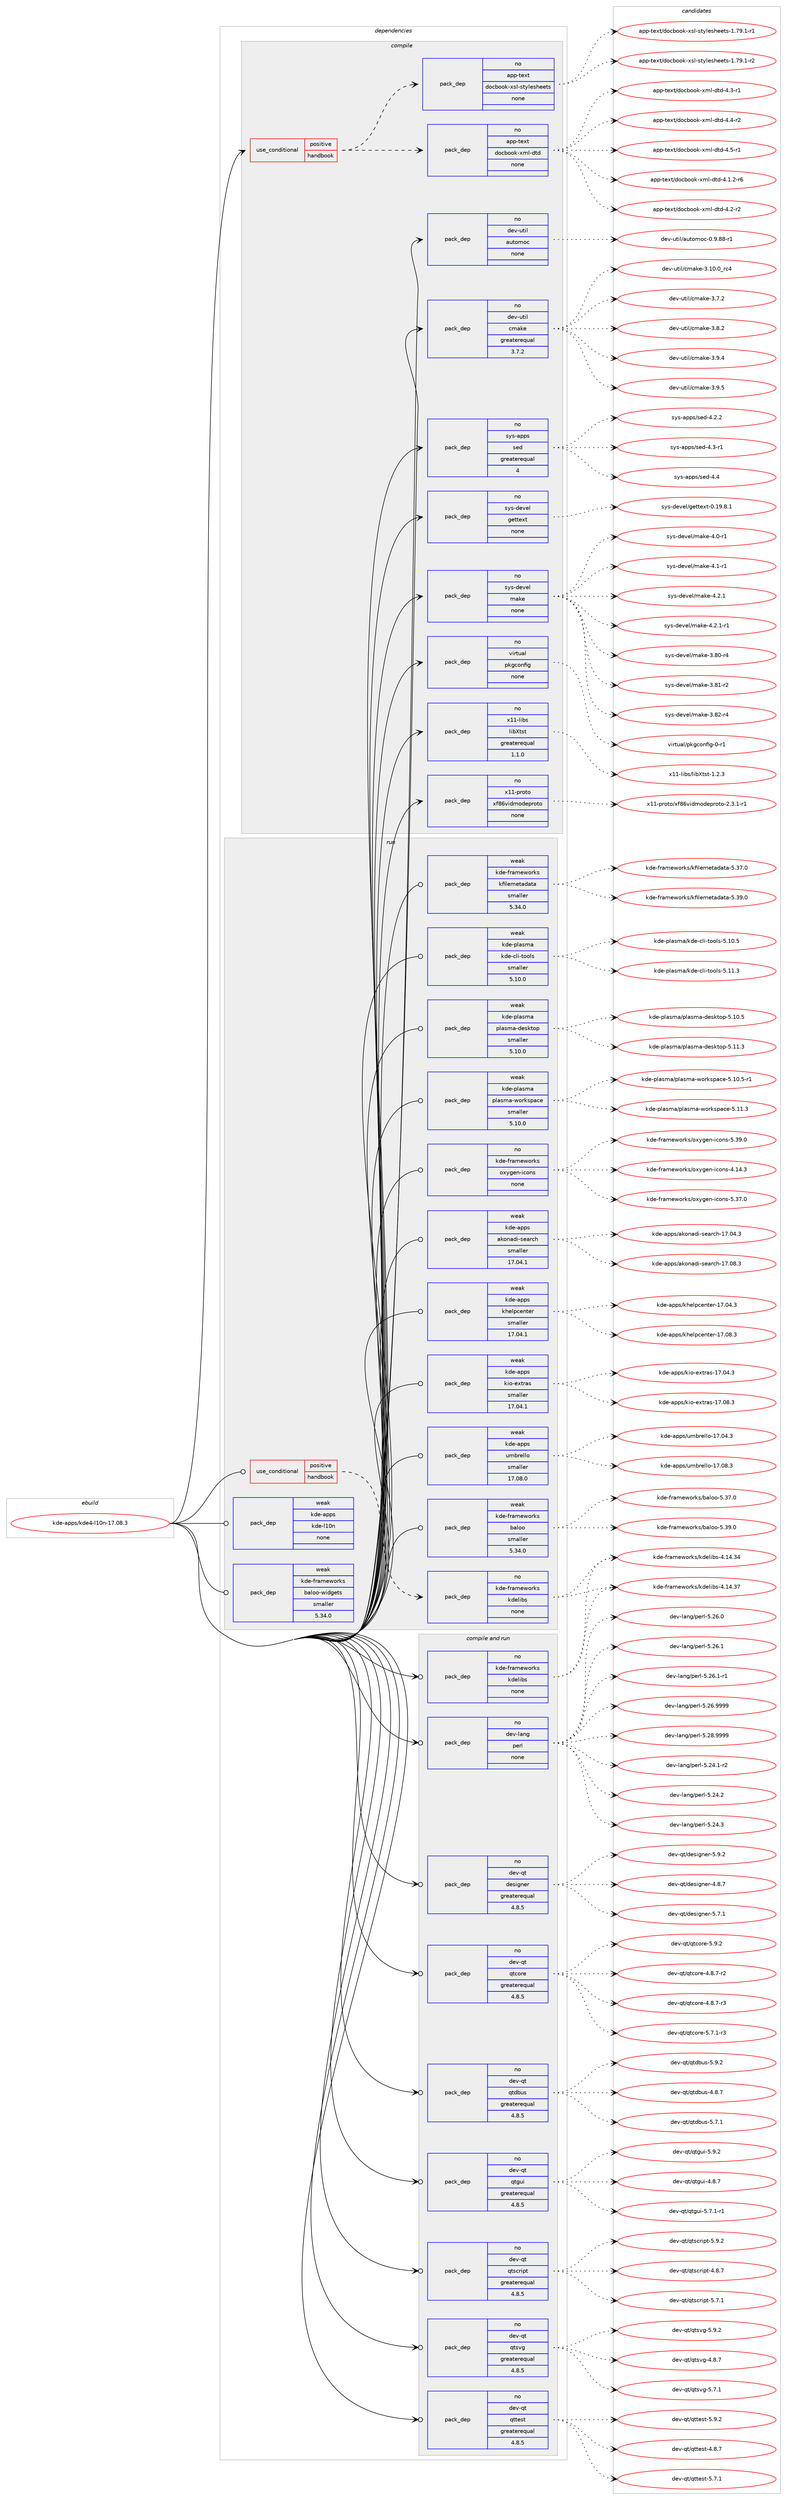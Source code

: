 digraph prolog {

# *************
# Graph options
# *************

newrank=true;
concentrate=true;
compound=true;
graph [rankdir=LR,fontname=Helvetica,fontsize=10,ranksep=1.5];#, ranksep=2.5, nodesep=0.2];
edge  [arrowhead=vee];
node  [fontname=Helvetica,fontsize=10];

# **********
# The ebuild
# **********

subgraph cluster_leftcol {
color=gray;
rank=same;
label=<<i>ebuild</i>>;
id [label="kde-apps/kde4-l10n-17.08.3", color=red, width=4, href="../kde-apps/kde4-l10n-17.08.3.svg"];
}

# ****************
# The dependencies
# ****************

subgraph cluster_midcol {
color=gray;
label=<<i>dependencies</i>>;
subgraph cluster_compile {
fillcolor="#eeeeee";
style=filled;
label=<<i>compile</i>>;
subgraph cond82636 {
dependency317934 [label=<<TABLE BORDER="0" CELLBORDER="1" CELLSPACING="0" CELLPADDING="4"><TR><TD ROWSPAN="3" CELLPADDING="10">use_conditional</TD></TR><TR><TD>positive</TD></TR><TR><TD>handbook</TD></TR></TABLE>>, shape=none, color=red];
subgraph pack230305 {
dependency317935 [label=<<TABLE BORDER="0" CELLBORDER="1" CELLSPACING="0" CELLPADDING="4" WIDTH="220"><TR><TD ROWSPAN="6" CELLPADDING="30">pack_dep</TD></TR><TR><TD WIDTH="110">no</TD></TR><TR><TD>app-text</TD></TR><TR><TD>docbook-xml-dtd</TD></TR><TR><TD>none</TD></TR><TR><TD></TD></TR></TABLE>>, shape=none, color=blue];
}
dependency317934:e -> dependency317935:w [weight=20,style="dashed",arrowhead="vee"];
subgraph pack230306 {
dependency317936 [label=<<TABLE BORDER="0" CELLBORDER="1" CELLSPACING="0" CELLPADDING="4" WIDTH="220"><TR><TD ROWSPAN="6" CELLPADDING="30">pack_dep</TD></TR><TR><TD WIDTH="110">no</TD></TR><TR><TD>app-text</TD></TR><TR><TD>docbook-xsl-stylesheets</TD></TR><TR><TD>none</TD></TR><TR><TD></TD></TR></TABLE>>, shape=none, color=blue];
}
dependency317934:e -> dependency317936:w [weight=20,style="dashed",arrowhead="vee"];
}
id:e -> dependency317934:w [weight=20,style="solid",arrowhead="vee"];
subgraph pack230307 {
dependency317937 [label=<<TABLE BORDER="0" CELLBORDER="1" CELLSPACING="0" CELLPADDING="4" WIDTH="220"><TR><TD ROWSPAN="6" CELLPADDING="30">pack_dep</TD></TR><TR><TD WIDTH="110">no</TD></TR><TR><TD>dev-util</TD></TR><TR><TD>automoc</TD></TR><TR><TD>none</TD></TR><TR><TD></TD></TR></TABLE>>, shape=none, color=blue];
}
id:e -> dependency317937:w [weight=20,style="solid",arrowhead="vee"];
subgraph pack230308 {
dependency317938 [label=<<TABLE BORDER="0" CELLBORDER="1" CELLSPACING="0" CELLPADDING="4" WIDTH="220"><TR><TD ROWSPAN="6" CELLPADDING="30">pack_dep</TD></TR><TR><TD WIDTH="110">no</TD></TR><TR><TD>dev-util</TD></TR><TR><TD>cmake</TD></TR><TR><TD>greaterequal</TD></TR><TR><TD>3.7.2</TD></TR></TABLE>>, shape=none, color=blue];
}
id:e -> dependency317938:w [weight=20,style="solid",arrowhead="vee"];
subgraph pack230309 {
dependency317939 [label=<<TABLE BORDER="0" CELLBORDER="1" CELLSPACING="0" CELLPADDING="4" WIDTH="220"><TR><TD ROWSPAN="6" CELLPADDING="30">pack_dep</TD></TR><TR><TD WIDTH="110">no</TD></TR><TR><TD>sys-apps</TD></TR><TR><TD>sed</TD></TR><TR><TD>greaterequal</TD></TR><TR><TD>4</TD></TR></TABLE>>, shape=none, color=blue];
}
id:e -> dependency317939:w [weight=20,style="solid",arrowhead="vee"];
subgraph pack230310 {
dependency317940 [label=<<TABLE BORDER="0" CELLBORDER="1" CELLSPACING="0" CELLPADDING="4" WIDTH="220"><TR><TD ROWSPAN="6" CELLPADDING="30">pack_dep</TD></TR><TR><TD WIDTH="110">no</TD></TR><TR><TD>sys-devel</TD></TR><TR><TD>gettext</TD></TR><TR><TD>none</TD></TR><TR><TD></TD></TR></TABLE>>, shape=none, color=blue];
}
id:e -> dependency317940:w [weight=20,style="solid",arrowhead="vee"];
subgraph pack230311 {
dependency317941 [label=<<TABLE BORDER="0" CELLBORDER="1" CELLSPACING="0" CELLPADDING="4" WIDTH="220"><TR><TD ROWSPAN="6" CELLPADDING="30">pack_dep</TD></TR><TR><TD WIDTH="110">no</TD></TR><TR><TD>sys-devel</TD></TR><TR><TD>make</TD></TR><TR><TD>none</TD></TR><TR><TD></TD></TR></TABLE>>, shape=none, color=blue];
}
id:e -> dependency317941:w [weight=20,style="solid",arrowhead="vee"];
subgraph pack230312 {
dependency317942 [label=<<TABLE BORDER="0" CELLBORDER="1" CELLSPACING="0" CELLPADDING="4" WIDTH="220"><TR><TD ROWSPAN="6" CELLPADDING="30">pack_dep</TD></TR><TR><TD WIDTH="110">no</TD></TR><TR><TD>virtual</TD></TR><TR><TD>pkgconfig</TD></TR><TR><TD>none</TD></TR><TR><TD></TD></TR></TABLE>>, shape=none, color=blue];
}
id:e -> dependency317942:w [weight=20,style="solid",arrowhead="vee"];
subgraph pack230313 {
dependency317943 [label=<<TABLE BORDER="0" CELLBORDER="1" CELLSPACING="0" CELLPADDING="4" WIDTH="220"><TR><TD ROWSPAN="6" CELLPADDING="30">pack_dep</TD></TR><TR><TD WIDTH="110">no</TD></TR><TR><TD>x11-libs</TD></TR><TR><TD>libXtst</TD></TR><TR><TD>greaterequal</TD></TR><TR><TD>1.1.0</TD></TR></TABLE>>, shape=none, color=blue];
}
id:e -> dependency317943:w [weight=20,style="solid",arrowhead="vee"];
subgraph pack230314 {
dependency317944 [label=<<TABLE BORDER="0" CELLBORDER="1" CELLSPACING="0" CELLPADDING="4" WIDTH="220"><TR><TD ROWSPAN="6" CELLPADDING="30">pack_dep</TD></TR><TR><TD WIDTH="110">no</TD></TR><TR><TD>x11-proto</TD></TR><TR><TD>xf86vidmodeproto</TD></TR><TR><TD>none</TD></TR><TR><TD></TD></TR></TABLE>>, shape=none, color=blue];
}
id:e -> dependency317944:w [weight=20,style="solid",arrowhead="vee"];
}
subgraph cluster_compileandrun {
fillcolor="#eeeeee";
style=filled;
label=<<i>compile and run</i>>;
subgraph pack230315 {
dependency317945 [label=<<TABLE BORDER="0" CELLBORDER="1" CELLSPACING="0" CELLPADDING="4" WIDTH="220"><TR><TD ROWSPAN="6" CELLPADDING="30">pack_dep</TD></TR><TR><TD WIDTH="110">no</TD></TR><TR><TD>dev-lang</TD></TR><TR><TD>perl</TD></TR><TR><TD>none</TD></TR><TR><TD></TD></TR></TABLE>>, shape=none, color=blue];
}
id:e -> dependency317945:w [weight=20,style="solid",arrowhead="odotvee"];
subgraph pack230316 {
dependency317946 [label=<<TABLE BORDER="0" CELLBORDER="1" CELLSPACING="0" CELLPADDING="4" WIDTH="220"><TR><TD ROWSPAN="6" CELLPADDING="30">pack_dep</TD></TR><TR><TD WIDTH="110">no</TD></TR><TR><TD>dev-qt</TD></TR><TR><TD>designer</TD></TR><TR><TD>greaterequal</TD></TR><TR><TD>4.8.5</TD></TR></TABLE>>, shape=none, color=blue];
}
id:e -> dependency317946:w [weight=20,style="solid",arrowhead="odotvee"];
subgraph pack230317 {
dependency317947 [label=<<TABLE BORDER="0" CELLBORDER="1" CELLSPACING="0" CELLPADDING="4" WIDTH="220"><TR><TD ROWSPAN="6" CELLPADDING="30">pack_dep</TD></TR><TR><TD WIDTH="110">no</TD></TR><TR><TD>dev-qt</TD></TR><TR><TD>qtcore</TD></TR><TR><TD>greaterequal</TD></TR><TR><TD>4.8.5</TD></TR></TABLE>>, shape=none, color=blue];
}
id:e -> dependency317947:w [weight=20,style="solid",arrowhead="odotvee"];
subgraph pack230318 {
dependency317948 [label=<<TABLE BORDER="0" CELLBORDER="1" CELLSPACING="0" CELLPADDING="4" WIDTH="220"><TR><TD ROWSPAN="6" CELLPADDING="30">pack_dep</TD></TR><TR><TD WIDTH="110">no</TD></TR><TR><TD>dev-qt</TD></TR><TR><TD>qtdbus</TD></TR><TR><TD>greaterequal</TD></TR><TR><TD>4.8.5</TD></TR></TABLE>>, shape=none, color=blue];
}
id:e -> dependency317948:w [weight=20,style="solid",arrowhead="odotvee"];
subgraph pack230319 {
dependency317949 [label=<<TABLE BORDER="0" CELLBORDER="1" CELLSPACING="0" CELLPADDING="4" WIDTH="220"><TR><TD ROWSPAN="6" CELLPADDING="30">pack_dep</TD></TR><TR><TD WIDTH="110">no</TD></TR><TR><TD>dev-qt</TD></TR><TR><TD>qtgui</TD></TR><TR><TD>greaterequal</TD></TR><TR><TD>4.8.5</TD></TR></TABLE>>, shape=none, color=blue];
}
id:e -> dependency317949:w [weight=20,style="solid",arrowhead="odotvee"];
subgraph pack230320 {
dependency317950 [label=<<TABLE BORDER="0" CELLBORDER="1" CELLSPACING="0" CELLPADDING="4" WIDTH="220"><TR><TD ROWSPAN="6" CELLPADDING="30">pack_dep</TD></TR><TR><TD WIDTH="110">no</TD></TR><TR><TD>dev-qt</TD></TR><TR><TD>qtscript</TD></TR><TR><TD>greaterequal</TD></TR><TR><TD>4.8.5</TD></TR></TABLE>>, shape=none, color=blue];
}
id:e -> dependency317950:w [weight=20,style="solid",arrowhead="odotvee"];
subgraph pack230321 {
dependency317951 [label=<<TABLE BORDER="0" CELLBORDER="1" CELLSPACING="0" CELLPADDING="4" WIDTH="220"><TR><TD ROWSPAN="6" CELLPADDING="30">pack_dep</TD></TR><TR><TD WIDTH="110">no</TD></TR><TR><TD>dev-qt</TD></TR><TR><TD>qtsvg</TD></TR><TR><TD>greaterequal</TD></TR><TR><TD>4.8.5</TD></TR></TABLE>>, shape=none, color=blue];
}
id:e -> dependency317951:w [weight=20,style="solid",arrowhead="odotvee"];
subgraph pack230322 {
dependency317952 [label=<<TABLE BORDER="0" CELLBORDER="1" CELLSPACING="0" CELLPADDING="4" WIDTH="220"><TR><TD ROWSPAN="6" CELLPADDING="30">pack_dep</TD></TR><TR><TD WIDTH="110">no</TD></TR><TR><TD>dev-qt</TD></TR><TR><TD>qttest</TD></TR><TR><TD>greaterequal</TD></TR><TR><TD>4.8.5</TD></TR></TABLE>>, shape=none, color=blue];
}
id:e -> dependency317952:w [weight=20,style="solid",arrowhead="odotvee"];
subgraph pack230323 {
dependency317953 [label=<<TABLE BORDER="0" CELLBORDER="1" CELLSPACING="0" CELLPADDING="4" WIDTH="220"><TR><TD ROWSPAN="6" CELLPADDING="30">pack_dep</TD></TR><TR><TD WIDTH="110">no</TD></TR><TR><TD>kde-frameworks</TD></TR><TR><TD>kdelibs</TD></TR><TR><TD>none</TD></TR><TR><TD></TD></TR></TABLE>>, shape=none, color=blue];
}
id:e -> dependency317953:w [weight=20,style="solid",arrowhead="odotvee"];
}
subgraph cluster_run {
fillcolor="#eeeeee";
style=filled;
label=<<i>run</i>>;
subgraph cond82637 {
dependency317954 [label=<<TABLE BORDER="0" CELLBORDER="1" CELLSPACING="0" CELLPADDING="4"><TR><TD ROWSPAN="3" CELLPADDING="10">use_conditional</TD></TR><TR><TD>positive</TD></TR><TR><TD>handbook</TD></TR></TABLE>>, shape=none, color=red];
subgraph pack230324 {
dependency317955 [label=<<TABLE BORDER="0" CELLBORDER="1" CELLSPACING="0" CELLPADDING="4" WIDTH="220"><TR><TD ROWSPAN="6" CELLPADDING="30">pack_dep</TD></TR><TR><TD WIDTH="110">no</TD></TR><TR><TD>kde-frameworks</TD></TR><TR><TD>kdelibs</TD></TR><TR><TD>none</TD></TR><TR><TD></TD></TR></TABLE>>, shape=none, color=blue];
}
dependency317954:e -> dependency317955:w [weight=20,style="dashed",arrowhead="vee"];
}
id:e -> dependency317954:w [weight=20,style="solid",arrowhead="odot"];
subgraph pack230325 {
dependency317956 [label=<<TABLE BORDER="0" CELLBORDER="1" CELLSPACING="0" CELLPADDING="4" WIDTH="220"><TR><TD ROWSPAN="6" CELLPADDING="30">pack_dep</TD></TR><TR><TD WIDTH="110">no</TD></TR><TR><TD>kde-frameworks</TD></TR><TR><TD>oxygen-icons</TD></TR><TR><TD>none</TD></TR><TR><TD></TD></TR></TABLE>>, shape=none, color=blue];
}
id:e -> dependency317956:w [weight=20,style="solid",arrowhead="odot"];
subgraph pack230326 {
dependency317957 [label=<<TABLE BORDER="0" CELLBORDER="1" CELLSPACING="0" CELLPADDING="4" WIDTH="220"><TR><TD ROWSPAN="6" CELLPADDING="30">pack_dep</TD></TR><TR><TD WIDTH="110">weak</TD></TR><TR><TD>kde-apps</TD></TR><TR><TD>akonadi-search</TD></TR><TR><TD>smaller</TD></TR><TR><TD>17.04.1</TD></TR></TABLE>>, shape=none, color=blue];
}
id:e -> dependency317957:w [weight=20,style="solid",arrowhead="odot"];
subgraph pack230327 {
dependency317958 [label=<<TABLE BORDER="0" CELLBORDER="1" CELLSPACING="0" CELLPADDING="4" WIDTH="220"><TR><TD ROWSPAN="6" CELLPADDING="30">pack_dep</TD></TR><TR><TD WIDTH="110">weak</TD></TR><TR><TD>kde-apps</TD></TR><TR><TD>kde-l10n</TD></TR><TR><TD>none</TD></TR><TR><TD></TD></TR></TABLE>>, shape=none, color=blue];
}
id:e -> dependency317958:w [weight=20,style="solid",arrowhead="odot"];
subgraph pack230328 {
dependency317959 [label=<<TABLE BORDER="0" CELLBORDER="1" CELLSPACING="0" CELLPADDING="4" WIDTH="220"><TR><TD ROWSPAN="6" CELLPADDING="30">pack_dep</TD></TR><TR><TD WIDTH="110">weak</TD></TR><TR><TD>kde-apps</TD></TR><TR><TD>khelpcenter</TD></TR><TR><TD>smaller</TD></TR><TR><TD>17.04.1</TD></TR></TABLE>>, shape=none, color=blue];
}
id:e -> dependency317959:w [weight=20,style="solid",arrowhead="odot"];
subgraph pack230329 {
dependency317960 [label=<<TABLE BORDER="0" CELLBORDER="1" CELLSPACING="0" CELLPADDING="4" WIDTH="220"><TR><TD ROWSPAN="6" CELLPADDING="30">pack_dep</TD></TR><TR><TD WIDTH="110">weak</TD></TR><TR><TD>kde-apps</TD></TR><TR><TD>kio-extras</TD></TR><TR><TD>smaller</TD></TR><TR><TD>17.04.1</TD></TR></TABLE>>, shape=none, color=blue];
}
id:e -> dependency317960:w [weight=20,style="solid",arrowhead="odot"];
subgraph pack230330 {
dependency317961 [label=<<TABLE BORDER="0" CELLBORDER="1" CELLSPACING="0" CELLPADDING="4" WIDTH="220"><TR><TD ROWSPAN="6" CELLPADDING="30">pack_dep</TD></TR><TR><TD WIDTH="110">weak</TD></TR><TR><TD>kde-apps</TD></TR><TR><TD>umbrello</TD></TR><TR><TD>smaller</TD></TR><TR><TD>17.08.0</TD></TR></TABLE>>, shape=none, color=blue];
}
id:e -> dependency317961:w [weight=20,style="solid",arrowhead="odot"];
subgraph pack230331 {
dependency317962 [label=<<TABLE BORDER="0" CELLBORDER="1" CELLSPACING="0" CELLPADDING="4" WIDTH="220"><TR><TD ROWSPAN="6" CELLPADDING="30">pack_dep</TD></TR><TR><TD WIDTH="110">weak</TD></TR><TR><TD>kde-frameworks</TD></TR><TR><TD>baloo</TD></TR><TR><TD>smaller</TD></TR><TR><TD>5.34.0</TD></TR></TABLE>>, shape=none, color=blue];
}
id:e -> dependency317962:w [weight=20,style="solid",arrowhead="odot"];
subgraph pack230332 {
dependency317963 [label=<<TABLE BORDER="0" CELLBORDER="1" CELLSPACING="0" CELLPADDING="4" WIDTH="220"><TR><TD ROWSPAN="6" CELLPADDING="30">pack_dep</TD></TR><TR><TD WIDTH="110">weak</TD></TR><TR><TD>kde-frameworks</TD></TR><TR><TD>baloo-widgets</TD></TR><TR><TD>smaller</TD></TR><TR><TD>5.34.0</TD></TR></TABLE>>, shape=none, color=blue];
}
id:e -> dependency317963:w [weight=20,style="solid",arrowhead="odot"];
subgraph pack230333 {
dependency317964 [label=<<TABLE BORDER="0" CELLBORDER="1" CELLSPACING="0" CELLPADDING="4" WIDTH="220"><TR><TD ROWSPAN="6" CELLPADDING="30">pack_dep</TD></TR><TR><TD WIDTH="110">weak</TD></TR><TR><TD>kde-frameworks</TD></TR><TR><TD>kfilemetadata</TD></TR><TR><TD>smaller</TD></TR><TR><TD>5.34.0</TD></TR></TABLE>>, shape=none, color=blue];
}
id:e -> dependency317964:w [weight=20,style="solid",arrowhead="odot"];
subgraph pack230334 {
dependency317965 [label=<<TABLE BORDER="0" CELLBORDER="1" CELLSPACING="0" CELLPADDING="4" WIDTH="220"><TR><TD ROWSPAN="6" CELLPADDING="30">pack_dep</TD></TR><TR><TD WIDTH="110">weak</TD></TR><TR><TD>kde-plasma</TD></TR><TR><TD>kde-cli-tools</TD></TR><TR><TD>smaller</TD></TR><TR><TD>5.10.0</TD></TR></TABLE>>, shape=none, color=blue];
}
id:e -> dependency317965:w [weight=20,style="solid",arrowhead="odot"];
subgraph pack230335 {
dependency317966 [label=<<TABLE BORDER="0" CELLBORDER="1" CELLSPACING="0" CELLPADDING="4" WIDTH="220"><TR><TD ROWSPAN="6" CELLPADDING="30">pack_dep</TD></TR><TR><TD WIDTH="110">weak</TD></TR><TR><TD>kde-plasma</TD></TR><TR><TD>plasma-desktop</TD></TR><TR><TD>smaller</TD></TR><TR><TD>5.10.0</TD></TR></TABLE>>, shape=none, color=blue];
}
id:e -> dependency317966:w [weight=20,style="solid",arrowhead="odot"];
subgraph pack230336 {
dependency317967 [label=<<TABLE BORDER="0" CELLBORDER="1" CELLSPACING="0" CELLPADDING="4" WIDTH="220"><TR><TD ROWSPAN="6" CELLPADDING="30">pack_dep</TD></TR><TR><TD WIDTH="110">weak</TD></TR><TR><TD>kde-plasma</TD></TR><TR><TD>plasma-workspace</TD></TR><TR><TD>smaller</TD></TR><TR><TD>5.10.0</TD></TR></TABLE>>, shape=none, color=blue];
}
id:e -> dependency317967:w [weight=20,style="solid",arrowhead="odot"];
}
}

# **************
# The candidates
# **************

subgraph cluster_choices {
rank=same;
color=gray;
label=<<i>candidates</i>>;

subgraph choice230305 {
color=black;
nodesep=1;
choice971121124511610112011647100111999811111110745120109108451001161004552464946504511454 [label="app-text/docbook-xml-dtd-4.1.2-r6", color=red, width=4,href="../app-text/docbook-xml-dtd-4.1.2-r6.svg"];
choice97112112451161011201164710011199981111111074512010910845100116100455246504511450 [label="app-text/docbook-xml-dtd-4.2-r2", color=red, width=4,href="../app-text/docbook-xml-dtd-4.2-r2.svg"];
choice97112112451161011201164710011199981111111074512010910845100116100455246514511449 [label="app-text/docbook-xml-dtd-4.3-r1", color=red, width=4,href="../app-text/docbook-xml-dtd-4.3-r1.svg"];
choice97112112451161011201164710011199981111111074512010910845100116100455246524511450 [label="app-text/docbook-xml-dtd-4.4-r2", color=red, width=4,href="../app-text/docbook-xml-dtd-4.4-r2.svg"];
choice97112112451161011201164710011199981111111074512010910845100116100455246534511449 [label="app-text/docbook-xml-dtd-4.5-r1", color=red, width=4,href="../app-text/docbook-xml-dtd-4.5-r1.svg"];
dependency317935:e -> choice971121124511610112011647100111999811111110745120109108451001161004552464946504511454:w [style=dotted,weight="100"];
dependency317935:e -> choice97112112451161011201164710011199981111111074512010910845100116100455246504511450:w [style=dotted,weight="100"];
dependency317935:e -> choice97112112451161011201164710011199981111111074512010910845100116100455246514511449:w [style=dotted,weight="100"];
dependency317935:e -> choice97112112451161011201164710011199981111111074512010910845100116100455246524511450:w [style=dotted,weight="100"];
dependency317935:e -> choice97112112451161011201164710011199981111111074512010910845100116100455246534511449:w [style=dotted,weight="100"];
}
subgraph choice230306 {
color=black;
nodesep=1;
choice97112112451161011201164710011199981111111074512011510845115116121108101115104101101116115454946555746494511449 [label="app-text/docbook-xsl-stylesheets-1.79.1-r1", color=red, width=4,href="../app-text/docbook-xsl-stylesheets-1.79.1-r1.svg"];
choice97112112451161011201164710011199981111111074512011510845115116121108101115104101101116115454946555746494511450 [label="app-text/docbook-xsl-stylesheets-1.79.1-r2", color=red, width=4,href="../app-text/docbook-xsl-stylesheets-1.79.1-r2.svg"];
dependency317936:e -> choice97112112451161011201164710011199981111111074512011510845115116121108101115104101101116115454946555746494511449:w [style=dotted,weight="100"];
dependency317936:e -> choice97112112451161011201164710011199981111111074512011510845115116121108101115104101101116115454946555746494511450:w [style=dotted,weight="100"];
}
subgraph choice230307 {
color=black;
nodesep=1;
choice10010111845117116105108479711711611110911199454846574656564511449 [label="dev-util/automoc-0.9.88-r1", color=red, width=4,href="../dev-util/automoc-0.9.88-r1.svg"];
dependency317937:e -> choice10010111845117116105108479711711611110911199454846574656564511449:w [style=dotted,weight="100"];
}
subgraph choice230308 {
color=black;
nodesep=1;
choice1001011184511711610510847991099710710145514649484648951149952 [label="dev-util/cmake-3.10.0_rc4", color=red, width=4,href="../dev-util/cmake-3.10.0_rc4.svg"];
choice10010111845117116105108479910997107101455146554650 [label="dev-util/cmake-3.7.2", color=red, width=4,href="../dev-util/cmake-3.7.2.svg"];
choice10010111845117116105108479910997107101455146564650 [label="dev-util/cmake-3.8.2", color=red, width=4,href="../dev-util/cmake-3.8.2.svg"];
choice10010111845117116105108479910997107101455146574652 [label="dev-util/cmake-3.9.4", color=red, width=4,href="../dev-util/cmake-3.9.4.svg"];
choice10010111845117116105108479910997107101455146574653 [label="dev-util/cmake-3.9.5", color=red, width=4,href="../dev-util/cmake-3.9.5.svg"];
dependency317938:e -> choice1001011184511711610510847991099710710145514649484648951149952:w [style=dotted,weight="100"];
dependency317938:e -> choice10010111845117116105108479910997107101455146554650:w [style=dotted,weight="100"];
dependency317938:e -> choice10010111845117116105108479910997107101455146564650:w [style=dotted,weight="100"];
dependency317938:e -> choice10010111845117116105108479910997107101455146574652:w [style=dotted,weight="100"];
dependency317938:e -> choice10010111845117116105108479910997107101455146574653:w [style=dotted,weight="100"];
}
subgraph choice230309 {
color=black;
nodesep=1;
choice115121115459711211211547115101100455246504650 [label="sys-apps/sed-4.2.2", color=red, width=4,href="../sys-apps/sed-4.2.2.svg"];
choice115121115459711211211547115101100455246514511449 [label="sys-apps/sed-4.3-r1", color=red, width=4,href="../sys-apps/sed-4.3-r1.svg"];
choice11512111545971121121154711510110045524652 [label="sys-apps/sed-4.4", color=red, width=4,href="../sys-apps/sed-4.4.svg"];
dependency317939:e -> choice115121115459711211211547115101100455246504650:w [style=dotted,weight="100"];
dependency317939:e -> choice115121115459711211211547115101100455246514511449:w [style=dotted,weight="100"];
dependency317939:e -> choice11512111545971121121154711510110045524652:w [style=dotted,weight="100"];
}
subgraph choice230310 {
color=black;
nodesep=1;
choice1151211154510010111810110847103101116116101120116454846495746564649 [label="sys-devel/gettext-0.19.8.1", color=red, width=4,href="../sys-devel/gettext-0.19.8.1.svg"];
dependency317940:e -> choice1151211154510010111810110847103101116116101120116454846495746564649:w [style=dotted,weight="100"];
}
subgraph choice230311 {
color=black;
nodesep=1;
choice11512111545100101118101108471099710710145514656484511452 [label="sys-devel/make-3.80-r4", color=red, width=4,href="../sys-devel/make-3.80-r4.svg"];
choice11512111545100101118101108471099710710145514656494511450 [label="sys-devel/make-3.81-r2", color=red, width=4,href="../sys-devel/make-3.81-r2.svg"];
choice11512111545100101118101108471099710710145514656504511452 [label="sys-devel/make-3.82-r4", color=red, width=4,href="../sys-devel/make-3.82-r4.svg"];
choice115121115451001011181011084710997107101455246484511449 [label="sys-devel/make-4.0-r1", color=red, width=4,href="../sys-devel/make-4.0-r1.svg"];
choice115121115451001011181011084710997107101455246494511449 [label="sys-devel/make-4.1-r1", color=red, width=4,href="../sys-devel/make-4.1-r1.svg"];
choice115121115451001011181011084710997107101455246504649 [label="sys-devel/make-4.2.1", color=red, width=4,href="../sys-devel/make-4.2.1.svg"];
choice1151211154510010111810110847109971071014552465046494511449 [label="sys-devel/make-4.2.1-r1", color=red, width=4,href="../sys-devel/make-4.2.1-r1.svg"];
dependency317941:e -> choice11512111545100101118101108471099710710145514656484511452:w [style=dotted,weight="100"];
dependency317941:e -> choice11512111545100101118101108471099710710145514656494511450:w [style=dotted,weight="100"];
dependency317941:e -> choice11512111545100101118101108471099710710145514656504511452:w [style=dotted,weight="100"];
dependency317941:e -> choice115121115451001011181011084710997107101455246484511449:w [style=dotted,weight="100"];
dependency317941:e -> choice115121115451001011181011084710997107101455246494511449:w [style=dotted,weight="100"];
dependency317941:e -> choice115121115451001011181011084710997107101455246504649:w [style=dotted,weight="100"];
dependency317941:e -> choice1151211154510010111810110847109971071014552465046494511449:w [style=dotted,weight="100"];
}
subgraph choice230312 {
color=black;
nodesep=1;
choice11810511411611797108471121071039911111010210510345484511449 [label="virtual/pkgconfig-0-r1", color=red, width=4,href="../virtual/pkgconfig-0-r1.svg"];
dependency317942:e -> choice11810511411611797108471121071039911111010210510345484511449:w [style=dotted,weight="100"];
}
subgraph choice230313 {
color=black;
nodesep=1;
choice12049494510810598115471081059888116115116454946504651 [label="x11-libs/libXtst-1.2.3", color=red, width=4,href="../x11-libs/libXtst-1.2.3.svg"];
dependency317943:e -> choice12049494510810598115471081059888116115116454946504651:w [style=dotted,weight="100"];
}
subgraph choice230314 {
color=black;
nodesep=1;
choice1204949451121141111161114712010256541181051001091111001011121141111161114550465146494511449 [label="x11-proto/xf86vidmodeproto-2.3.1-r1", color=red, width=4,href="../x11-proto/xf86vidmodeproto-2.3.1-r1.svg"];
dependency317944:e -> choice1204949451121141111161114712010256541181051001091111001011121141111161114550465146494511449:w [style=dotted,weight="100"];
}
subgraph choice230315 {
color=black;
nodesep=1;
choice100101118451089711010347112101114108455346505246494511450 [label="dev-lang/perl-5.24.1-r2", color=red, width=4,href="../dev-lang/perl-5.24.1-r2.svg"];
choice10010111845108971101034711210111410845534650524650 [label="dev-lang/perl-5.24.2", color=red, width=4,href="../dev-lang/perl-5.24.2.svg"];
choice10010111845108971101034711210111410845534650524651 [label="dev-lang/perl-5.24.3", color=red, width=4,href="../dev-lang/perl-5.24.3.svg"];
choice10010111845108971101034711210111410845534650544648 [label="dev-lang/perl-5.26.0", color=red, width=4,href="../dev-lang/perl-5.26.0.svg"];
choice10010111845108971101034711210111410845534650544649 [label="dev-lang/perl-5.26.1", color=red, width=4,href="../dev-lang/perl-5.26.1.svg"];
choice100101118451089711010347112101114108455346505446494511449 [label="dev-lang/perl-5.26.1-r1", color=red, width=4,href="../dev-lang/perl-5.26.1-r1.svg"];
choice10010111845108971101034711210111410845534650544657575757 [label="dev-lang/perl-5.26.9999", color=red, width=4,href="../dev-lang/perl-5.26.9999.svg"];
choice10010111845108971101034711210111410845534650564657575757 [label="dev-lang/perl-5.28.9999", color=red, width=4,href="../dev-lang/perl-5.28.9999.svg"];
dependency317945:e -> choice100101118451089711010347112101114108455346505246494511450:w [style=dotted,weight="100"];
dependency317945:e -> choice10010111845108971101034711210111410845534650524650:w [style=dotted,weight="100"];
dependency317945:e -> choice10010111845108971101034711210111410845534650524651:w [style=dotted,weight="100"];
dependency317945:e -> choice10010111845108971101034711210111410845534650544648:w [style=dotted,weight="100"];
dependency317945:e -> choice10010111845108971101034711210111410845534650544649:w [style=dotted,weight="100"];
dependency317945:e -> choice100101118451089711010347112101114108455346505446494511449:w [style=dotted,weight="100"];
dependency317945:e -> choice10010111845108971101034711210111410845534650544657575757:w [style=dotted,weight="100"];
dependency317945:e -> choice10010111845108971101034711210111410845534650564657575757:w [style=dotted,weight="100"];
}
subgraph choice230316 {
color=black;
nodesep=1;
choice1001011184511311647100101115105103110101114455246564655 [label="dev-qt/designer-4.8.7", color=red, width=4,href="../dev-qt/designer-4.8.7.svg"];
choice1001011184511311647100101115105103110101114455346554649 [label="dev-qt/designer-5.7.1", color=red, width=4,href="../dev-qt/designer-5.7.1.svg"];
choice1001011184511311647100101115105103110101114455346574650 [label="dev-qt/designer-5.9.2", color=red, width=4,href="../dev-qt/designer-5.9.2.svg"];
dependency317946:e -> choice1001011184511311647100101115105103110101114455246564655:w [style=dotted,weight="100"];
dependency317946:e -> choice1001011184511311647100101115105103110101114455346554649:w [style=dotted,weight="100"];
dependency317946:e -> choice1001011184511311647100101115105103110101114455346574650:w [style=dotted,weight="100"];
}
subgraph choice230317 {
color=black;
nodesep=1;
choice1001011184511311647113116991111141014552465646554511450 [label="dev-qt/qtcore-4.8.7-r2", color=red, width=4,href="../dev-qt/qtcore-4.8.7-r2.svg"];
choice1001011184511311647113116991111141014552465646554511451 [label="dev-qt/qtcore-4.8.7-r3", color=red, width=4,href="../dev-qt/qtcore-4.8.7-r3.svg"];
choice1001011184511311647113116991111141014553465546494511451 [label="dev-qt/qtcore-5.7.1-r3", color=red, width=4,href="../dev-qt/qtcore-5.7.1-r3.svg"];
choice100101118451131164711311699111114101455346574650 [label="dev-qt/qtcore-5.9.2", color=red, width=4,href="../dev-qt/qtcore-5.9.2.svg"];
dependency317947:e -> choice1001011184511311647113116991111141014552465646554511450:w [style=dotted,weight="100"];
dependency317947:e -> choice1001011184511311647113116991111141014552465646554511451:w [style=dotted,weight="100"];
dependency317947:e -> choice1001011184511311647113116991111141014553465546494511451:w [style=dotted,weight="100"];
dependency317947:e -> choice100101118451131164711311699111114101455346574650:w [style=dotted,weight="100"];
}
subgraph choice230318 {
color=black;
nodesep=1;
choice100101118451131164711311610098117115455246564655 [label="dev-qt/qtdbus-4.8.7", color=red, width=4,href="../dev-qt/qtdbus-4.8.7.svg"];
choice100101118451131164711311610098117115455346554649 [label="dev-qt/qtdbus-5.7.1", color=red, width=4,href="../dev-qt/qtdbus-5.7.1.svg"];
choice100101118451131164711311610098117115455346574650 [label="dev-qt/qtdbus-5.9.2", color=red, width=4,href="../dev-qt/qtdbus-5.9.2.svg"];
dependency317948:e -> choice100101118451131164711311610098117115455246564655:w [style=dotted,weight="100"];
dependency317948:e -> choice100101118451131164711311610098117115455346554649:w [style=dotted,weight="100"];
dependency317948:e -> choice100101118451131164711311610098117115455346574650:w [style=dotted,weight="100"];
}
subgraph choice230319 {
color=black;
nodesep=1;
choice1001011184511311647113116103117105455246564655 [label="dev-qt/qtgui-4.8.7", color=red, width=4,href="../dev-qt/qtgui-4.8.7.svg"];
choice10010111845113116471131161031171054553465546494511449 [label="dev-qt/qtgui-5.7.1-r1", color=red, width=4,href="../dev-qt/qtgui-5.7.1-r1.svg"];
choice1001011184511311647113116103117105455346574650 [label="dev-qt/qtgui-5.9.2", color=red, width=4,href="../dev-qt/qtgui-5.9.2.svg"];
dependency317949:e -> choice1001011184511311647113116103117105455246564655:w [style=dotted,weight="100"];
dependency317949:e -> choice10010111845113116471131161031171054553465546494511449:w [style=dotted,weight="100"];
dependency317949:e -> choice1001011184511311647113116103117105455346574650:w [style=dotted,weight="100"];
}
subgraph choice230320 {
color=black;
nodesep=1;
choice100101118451131164711311611599114105112116455246564655 [label="dev-qt/qtscript-4.8.7", color=red, width=4,href="../dev-qt/qtscript-4.8.7.svg"];
choice100101118451131164711311611599114105112116455346554649 [label="dev-qt/qtscript-5.7.1", color=red, width=4,href="../dev-qt/qtscript-5.7.1.svg"];
choice100101118451131164711311611599114105112116455346574650 [label="dev-qt/qtscript-5.9.2", color=red, width=4,href="../dev-qt/qtscript-5.9.2.svg"];
dependency317950:e -> choice100101118451131164711311611599114105112116455246564655:w [style=dotted,weight="100"];
dependency317950:e -> choice100101118451131164711311611599114105112116455346554649:w [style=dotted,weight="100"];
dependency317950:e -> choice100101118451131164711311611599114105112116455346574650:w [style=dotted,weight="100"];
}
subgraph choice230321 {
color=black;
nodesep=1;
choice1001011184511311647113116115118103455246564655 [label="dev-qt/qtsvg-4.8.7", color=red, width=4,href="../dev-qt/qtsvg-4.8.7.svg"];
choice1001011184511311647113116115118103455346554649 [label="dev-qt/qtsvg-5.7.1", color=red, width=4,href="../dev-qt/qtsvg-5.7.1.svg"];
choice1001011184511311647113116115118103455346574650 [label="dev-qt/qtsvg-5.9.2", color=red, width=4,href="../dev-qt/qtsvg-5.9.2.svg"];
dependency317951:e -> choice1001011184511311647113116115118103455246564655:w [style=dotted,weight="100"];
dependency317951:e -> choice1001011184511311647113116115118103455346554649:w [style=dotted,weight="100"];
dependency317951:e -> choice1001011184511311647113116115118103455346574650:w [style=dotted,weight="100"];
}
subgraph choice230322 {
color=black;
nodesep=1;
choice1001011184511311647113116116101115116455246564655 [label="dev-qt/qttest-4.8.7", color=red, width=4,href="../dev-qt/qttest-4.8.7.svg"];
choice1001011184511311647113116116101115116455346554649 [label="dev-qt/qttest-5.7.1", color=red, width=4,href="../dev-qt/qttest-5.7.1.svg"];
choice1001011184511311647113116116101115116455346574650 [label="dev-qt/qttest-5.9.2", color=red, width=4,href="../dev-qt/qttest-5.9.2.svg"];
dependency317952:e -> choice1001011184511311647113116116101115116455246564655:w [style=dotted,weight="100"];
dependency317952:e -> choice1001011184511311647113116116101115116455346554649:w [style=dotted,weight="100"];
dependency317952:e -> choice1001011184511311647113116116101115116455346574650:w [style=dotted,weight="100"];
}
subgraph choice230323 {
color=black;
nodesep=1;
choice107100101451021149710910111911111410711547107100101108105981154552464952465152 [label="kde-frameworks/kdelibs-4.14.34", color=red, width=4,href="../kde-frameworks/kdelibs-4.14.34.svg"];
choice107100101451021149710910111911111410711547107100101108105981154552464952465155 [label="kde-frameworks/kdelibs-4.14.37", color=red, width=4,href="../kde-frameworks/kdelibs-4.14.37.svg"];
dependency317953:e -> choice107100101451021149710910111911111410711547107100101108105981154552464952465152:w [style=dotted,weight="100"];
dependency317953:e -> choice107100101451021149710910111911111410711547107100101108105981154552464952465155:w [style=dotted,weight="100"];
}
subgraph choice230324 {
color=black;
nodesep=1;
choice107100101451021149710910111911111410711547107100101108105981154552464952465152 [label="kde-frameworks/kdelibs-4.14.34", color=red, width=4,href="../kde-frameworks/kdelibs-4.14.34.svg"];
choice107100101451021149710910111911111410711547107100101108105981154552464952465155 [label="kde-frameworks/kdelibs-4.14.37", color=red, width=4,href="../kde-frameworks/kdelibs-4.14.37.svg"];
dependency317955:e -> choice107100101451021149710910111911111410711547107100101108105981154552464952465152:w [style=dotted,weight="100"];
dependency317955:e -> choice107100101451021149710910111911111410711547107100101108105981154552464952465155:w [style=dotted,weight="100"];
}
subgraph choice230325 {
color=black;
nodesep=1;
choice107100101451021149710910111911111410711547111120121103101110451059911111011545524649524651 [label="kde-frameworks/oxygen-icons-4.14.3", color=red, width=4,href="../kde-frameworks/oxygen-icons-4.14.3.svg"];
choice107100101451021149710910111911111410711547111120121103101110451059911111011545534651554648 [label="kde-frameworks/oxygen-icons-5.37.0", color=red, width=4,href="../kde-frameworks/oxygen-icons-5.37.0.svg"];
choice107100101451021149710910111911111410711547111120121103101110451059911111011545534651574648 [label="kde-frameworks/oxygen-icons-5.39.0", color=red, width=4,href="../kde-frameworks/oxygen-icons-5.39.0.svg"];
dependency317956:e -> choice107100101451021149710910111911111410711547111120121103101110451059911111011545524649524651:w [style=dotted,weight="100"];
dependency317956:e -> choice107100101451021149710910111911111410711547111120121103101110451059911111011545534651554648:w [style=dotted,weight="100"];
dependency317956:e -> choice107100101451021149710910111911111410711547111120121103101110451059911111011545534651574648:w [style=dotted,weight="100"];
}
subgraph choice230326 {
color=black;
nodesep=1;
choice10710010145971121121154797107111110971001054511510197114991044549554648524651 [label="kde-apps/akonadi-search-17.04.3", color=red, width=4,href="../kde-apps/akonadi-search-17.04.3.svg"];
choice10710010145971121121154797107111110971001054511510197114991044549554648564651 [label="kde-apps/akonadi-search-17.08.3", color=red, width=4,href="../kde-apps/akonadi-search-17.08.3.svg"];
dependency317957:e -> choice10710010145971121121154797107111110971001054511510197114991044549554648524651:w [style=dotted,weight="100"];
dependency317957:e -> choice10710010145971121121154797107111110971001054511510197114991044549554648564651:w [style=dotted,weight="100"];
}
subgraph choice230327 {
color=black;
nodesep=1;
}
subgraph choice230328 {
color=black;
nodesep=1;
choice107100101459711211211547107104101108112991011101161011144549554648524651 [label="kde-apps/khelpcenter-17.04.3", color=red, width=4,href="../kde-apps/khelpcenter-17.04.3.svg"];
choice107100101459711211211547107104101108112991011101161011144549554648564651 [label="kde-apps/khelpcenter-17.08.3", color=red, width=4,href="../kde-apps/khelpcenter-17.08.3.svg"];
dependency317959:e -> choice107100101459711211211547107104101108112991011101161011144549554648524651:w [style=dotted,weight="100"];
dependency317959:e -> choice107100101459711211211547107104101108112991011101161011144549554648564651:w [style=dotted,weight="100"];
}
subgraph choice230329 {
color=black;
nodesep=1;
choice10710010145971121121154710710511145101120116114971154549554648524651 [label="kde-apps/kio-extras-17.04.3", color=red, width=4,href="../kde-apps/kio-extras-17.04.3.svg"];
choice10710010145971121121154710710511145101120116114971154549554648564651 [label="kde-apps/kio-extras-17.08.3", color=red, width=4,href="../kde-apps/kio-extras-17.08.3.svg"];
dependency317960:e -> choice10710010145971121121154710710511145101120116114971154549554648524651:w [style=dotted,weight="100"];
dependency317960:e -> choice10710010145971121121154710710511145101120116114971154549554648564651:w [style=dotted,weight="100"];
}
subgraph choice230330 {
color=black;
nodesep=1;
choice107100101459711211211547117109981141011081081114549554648524651 [label="kde-apps/umbrello-17.04.3", color=red, width=4,href="../kde-apps/umbrello-17.04.3.svg"];
choice107100101459711211211547117109981141011081081114549554648564651 [label="kde-apps/umbrello-17.08.3", color=red, width=4,href="../kde-apps/umbrello-17.08.3.svg"];
dependency317961:e -> choice107100101459711211211547117109981141011081081114549554648524651:w [style=dotted,weight="100"];
dependency317961:e -> choice107100101459711211211547117109981141011081081114549554648564651:w [style=dotted,weight="100"];
}
subgraph choice230331 {
color=black;
nodesep=1;
choice107100101451021149710910111911111410711547989710811111145534651554648 [label="kde-frameworks/baloo-5.37.0", color=red, width=4,href="../kde-frameworks/baloo-5.37.0.svg"];
choice107100101451021149710910111911111410711547989710811111145534651574648 [label="kde-frameworks/baloo-5.39.0", color=red, width=4,href="../kde-frameworks/baloo-5.39.0.svg"];
dependency317962:e -> choice107100101451021149710910111911111410711547989710811111145534651554648:w [style=dotted,weight="100"];
dependency317962:e -> choice107100101451021149710910111911111410711547989710811111145534651574648:w [style=dotted,weight="100"];
}
subgraph choice230332 {
color=black;
nodesep=1;
}
subgraph choice230333 {
color=black;
nodesep=1;
choice10710010145102114971091011191111141071154710710210510810110910111697100971169745534651554648 [label="kde-frameworks/kfilemetadata-5.37.0", color=red, width=4,href="../kde-frameworks/kfilemetadata-5.37.0.svg"];
choice10710010145102114971091011191111141071154710710210510810110910111697100971169745534651574648 [label="kde-frameworks/kfilemetadata-5.39.0", color=red, width=4,href="../kde-frameworks/kfilemetadata-5.39.0.svg"];
dependency317964:e -> choice10710010145102114971091011191111141071154710710210510810110910111697100971169745534651554648:w [style=dotted,weight="100"];
dependency317964:e -> choice10710010145102114971091011191111141071154710710210510810110910111697100971169745534651574648:w [style=dotted,weight="100"];
}
subgraph choice230334 {
color=black;
nodesep=1;
choice1071001014511210897115109974710710010145991081054511611111110811545534649484653 [label="kde-plasma/kde-cli-tools-5.10.5", color=red, width=4,href="../kde-plasma/kde-cli-tools-5.10.5.svg"];
choice1071001014511210897115109974710710010145991081054511611111110811545534649494651 [label="kde-plasma/kde-cli-tools-5.11.3", color=red, width=4,href="../kde-plasma/kde-cli-tools-5.11.3.svg"];
dependency317965:e -> choice1071001014511210897115109974710710010145991081054511611111110811545534649484653:w [style=dotted,weight="100"];
dependency317965:e -> choice1071001014511210897115109974710710010145991081054511611111110811545534649494651:w [style=dotted,weight="100"];
}
subgraph choice230335 {
color=black;
nodesep=1;
choice1071001014511210897115109974711210897115109974510010111510711611111245534649484653 [label="kde-plasma/plasma-desktop-5.10.5", color=red, width=4,href="../kde-plasma/plasma-desktop-5.10.5.svg"];
choice1071001014511210897115109974711210897115109974510010111510711611111245534649494651 [label="kde-plasma/plasma-desktop-5.11.3", color=red, width=4,href="../kde-plasma/plasma-desktop-5.11.3.svg"];
dependency317966:e -> choice1071001014511210897115109974711210897115109974510010111510711611111245534649484653:w [style=dotted,weight="100"];
dependency317966:e -> choice1071001014511210897115109974711210897115109974510010111510711611111245534649494651:w [style=dotted,weight="100"];
}
subgraph choice230336 {
color=black;
nodesep=1;
choice107100101451121089711510997471121089711510997451191111141071151129799101455346494846534511449 [label="kde-plasma/plasma-workspace-5.10.5-r1", color=red, width=4,href="../kde-plasma/plasma-workspace-5.10.5-r1.svg"];
choice10710010145112108971151099747112108971151099745119111114107115112979910145534649494651 [label="kde-plasma/plasma-workspace-5.11.3", color=red, width=4,href="../kde-plasma/plasma-workspace-5.11.3.svg"];
dependency317967:e -> choice107100101451121089711510997471121089711510997451191111141071151129799101455346494846534511449:w [style=dotted,weight="100"];
dependency317967:e -> choice10710010145112108971151099747112108971151099745119111114107115112979910145534649494651:w [style=dotted,weight="100"];
}
}

}
